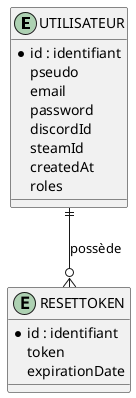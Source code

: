 @startuml auth_service_mcd

entity "UTILISATEUR" as Utilisateur {
  *id : identifiant
  pseudo
  email
  password
  discordId
  steamId
  createdAt
  roles
}

entity "RESETTOKEN" as ResetToken {
  *id : identifiant
  token
  expirationDate
}

Utilisateur ||--o{ ResetToken : "possède"

@enduml
